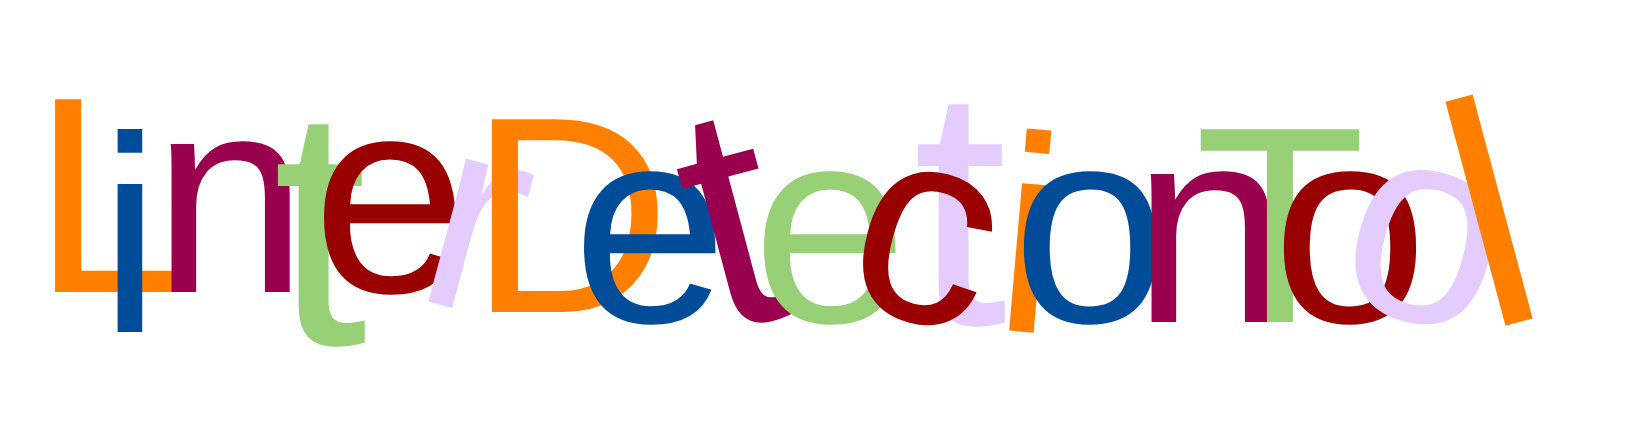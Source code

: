 <mxfile version="14.7.8" type="device"><diagram id="B6op2fc26IPeSUOP7byh" name="Page-1"><mxGraphModel dx="782" dy="471" grid="1" gridSize="10" guides="1" tooltips="1" connect="1" arrows="1" fold="1" page="1" pageScale="1" pageWidth="850" pageHeight="1100" math="0" shadow="0"><root><mxCell id="0"/><mxCell id="1" parent="0"/><mxCell id="jCtCPr9SAcr4gv-0xMri-14" value="&lt;font style=&quot;font-size: 170px&quot;&gt;t&lt;/font&gt;" style="text;html=1;align=center;verticalAlign=middle;whiteSpace=wrap;rounded=0;shadow=0;labelBackgroundColor=none;glass=0;fontColor=#E5CCFF;" vertex="1" parent="1"><mxGeometry x="560" y="70" width="100" height="140" as="geometry"/></mxCell><mxCell id="jCtCPr9SAcr4gv-0xMri-1" value="&lt;font style=&quot;font-size: 140px&quot;&gt;L&lt;/font&gt;" style="text;html=1;align=center;verticalAlign=middle;whiteSpace=wrap;rounded=0;fontColor=#FF8000;shadow=0;labelBackgroundColor=none;glass=0;" vertex="1" parent="1"><mxGeometry x="130" y="50" width="110" height="170" as="geometry"/></mxCell><mxCell id="jCtCPr9SAcr4gv-0xMri-2" value="&lt;span style=&quot;font-size: 140px&quot;&gt;i&lt;/span&gt;" style="text;html=1;align=center;verticalAlign=middle;whiteSpace=wrap;rounded=0;fontColor=#004C99;shadow=0;labelBackgroundColor=none;glass=0;" vertex="1" parent="1"><mxGeometry x="140" y="70" width="110" height="170" as="geometry"/></mxCell><mxCell id="jCtCPr9SAcr4gv-0xMri-4" value="&lt;span style=&quot;font-size: 140px&quot;&gt;n&lt;/span&gt;" style="text;html=1;align=center;verticalAlign=middle;whiteSpace=wrap;rounded=0;fontColor=#99004D;shadow=0;labelBackgroundColor=none;glass=0;" vertex="1" parent="1"><mxGeometry x="190" y="50" width="110" height="170" as="geometry"/></mxCell><mxCell id="jCtCPr9SAcr4gv-0xMri-5" value="&lt;font style=&quot;font-size: 170px&quot; color=&quot;#97d077&quot;&gt;t&lt;/font&gt;" style="text;html=1;align=center;verticalAlign=middle;whiteSpace=wrap;rounded=0;fontColor=#00CC66;shadow=0;labelBackgroundColor=none;glass=0;" vertex="1" parent="1"><mxGeometry x="240" y="80" width="100" height="140" as="geometry"/></mxCell><mxCell id="jCtCPr9SAcr4gv-0xMri-6" value="&lt;span style=&quot;font-size: 140px&quot;&gt;e&lt;/span&gt;" style="text;html=1;align=center;verticalAlign=middle;whiteSpace=wrap;rounded=0;fontColor=#990000;shadow=0;labelBackgroundColor=none;glass=0;" vertex="1" parent="1"><mxGeometry x="270" y="50" width="110" height="170" as="geometry"/></mxCell><mxCell id="jCtCPr9SAcr4gv-0xMri-8" value="&lt;span style=&quot;font-size: 140px&quot;&gt;&lt;font color=&quot;#e5ccff&quot;&gt;r&lt;/font&gt;&lt;/span&gt;" style="text;html=1;align=center;verticalAlign=middle;whiteSpace=wrap;rounded=0;fontColor=#004C99;rotation=15;shadow=0;labelBackgroundColor=none;glass=0;" vertex="1" parent="1"><mxGeometry x="315" y="60" width="110" height="170" as="geometry"/></mxCell><mxCell id="jCtCPr9SAcr4gv-0xMri-9" value="&lt;font style=&quot;font-size: 140px&quot;&gt;D&lt;/font&gt;" style="text;html=1;align=center;verticalAlign=middle;whiteSpace=wrap;rounded=0;fontColor=#FF8000;shadow=0;labelBackgroundColor=none;glass=0;" vertex="1" parent="1"><mxGeometry x="360" y="60" width="110" height="170" as="geometry"/></mxCell><mxCell id="jCtCPr9SAcr4gv-0xMri-10" value="&lt;span style=&quot;font-size: 140px&quot;&gt;e&lt;/span&gt;" style="text;html=1;align=center;verticalAlign=middle;whiteSpace=wrap;rounded=0;fontColor=#004C99;shadow=0;labelBackgroundColor=none;glass=0;" vertex="1" parent="1"><mxGeometry x="400" y="65" width="110" height="170" as="geometry"/></mxCell><mxCell id="jCtCPr9SAcr4gv-0xMri-11" value="&lt;font style=&quot;font-size: 160px&quot;&gt;t&lt;/font&gt;" style="text;html=1;align=center;verticalAlign=middle;whiteSpace=wrap;rounded=0;fontColor=#99004D;rotation=-15;shadow=0;labelBackgroundColor=none;glass=0;" vertex="1" parent="1"><mxGeometry x="440" y="60" width="110" height="170" as="geometry"/></mxCell><mxCell id="jCtCPr9SAcr4gv-0xMri-12" value="&lt;span style=&quot;font-size: 140px&quot;&gt;&lt;font color=&quot;#97d077&quot;&gt;e&lt;/font&gt;&lt;/span&gt;" style="text;html=1;align=center;verticalAlign=middle;whiteSpace=wrap;rounded=0;fontColor=#990000;shadow=0;labelBackgroundColor=none;glass=0;" vertex="1" parent="1"><mxGeometry x="490" y="65" width="110" height="170" as="geometry"/></mxCell><mxCell id="jCtCPr9SAcr4gv-0xMri-13" value="&lt;span style=&quot;font-size: 140px&quot;&gt;c&lt;/span&gt;" style="text;html=1;align=center;verticalAlign=middle;whiteSpace=wrap;rounded=0;shadow=0;labelBackgroundColor=none;glass=0;rotation=15;fontColor=#990000;" vertex="1" parent="1"><mxGeometry x="540" y="65" width="110" height="170" as="geometry"/></mxCell><mxCell id="jCtCPr9SAcr4gv-0xMri-15" value="&lt;span style=&quot;font-size: 140px&quot;&gt;&lt;font color=&quot;#ff8000&quot;&gt;i&lt;/font&gt;&lt;/span&gt;" style="text;html=1;align=center;verticalAlign=middle;whiteSpace=wrap;rounded=0;fontColor=#004C99;shadow=0;labelBackgroundColor=none;glass=0;rotation=5;" vertex="1" parent="1"><mxGeometry x="590" y="70" width="110" height="170" as="geometry"/></mxCell><mxCell id="jCtCPr9SAcr4gv-0xMri-16" value="&lt;span style=&quot;font-size: 140px&quot;&gt;o&lt;/span&gt;" style="text;html=1;align=center;verticalAlign=middle;whiteSpace=wrap;rounded=0;fontColor=#004C99;shadow=0;labelBackgroundColor=none;glass=0;" vertex="1" parent="1"><mxGeometry x="620" y="65" width="110" height="170" as="geometry"/></mxCell><mxCell id="jCtCPr9SAcr4gv-0xMri-17" value="&lt;span style=&quot;font-size: 140px&quot;&gt;n&lt;/span&gt;" style="text;html=1;align=center;verticalAlign=middle;whiteSpace=wrap;rounded=0;fontColor=#99004D;shadow=0;labelBackgroundColor=none;glass=0;" vertex="1" parent="1"><mxGeometry x="680" y="65" width="110" height="170" as="geometry"/></mxCell><mxCell id="jCtCPr9SAcr4gv-0xMri-18" value="&lt;font style=&quot;font-size: 140px&quot; color=&quot;#97d077&quot;&gt;T&lt;/font&gt;" style="text;html=1;align=center;verticalAlign=middle;whiteSpace=wrap;rounded=0;fontColor=#00CC66;shadow=0;labelBackgroundColor=none;glass=0;" vertex="1" parent="1"><mxGeometry x="720" y="80" width="100" height="140" as="geometry"/></mxCell><mxCell id="jCtCPr9SAcr4gv-0xMri-20" value="&lt;span style=&quot;font-size: 140px&quot;&gt;o&lt;/span&gt;" style="text;html=1;align=center;verticalAlign=middle;whiteSpace=wrap;rounded=0;fontColor=#990000;shadow=0;labelBackgroundColor=none;glass=0;" vertex="1" parent="1"><mxGeometry x="750" y="65" width="110" height="170" as="geometry"/></mxCell><mxCell id="jCtCPr9SAcr4gv-0xMri-21" value="&lt;span style=&quot;font-size: 140px&quot;&gt;&lt;font color=&quot;#e5ccff&quot;&gt;o&lt;/font&gt;&lt;/span&gt;" style="text;html=1;align=center;verticalAlign=middle;whiteSpace=wrap;rounded=0;fontColor=#004C99;rotation=15;shadow=0;labelBackgroundColor=none;glass=0;" vertex="1" parent="1"><mxGeometry x="790" y="65" width="110" height="170" as="geometry"/></mxCell><mxCell id="jCtCPr9SAcr4gv-0xMri-22" value="&lt;font color=&quot;#ff8000&quot; style=&quot;font-size: 160px&quot;&gt;l&lt;/font&gt;" style="text;html=1;align=center;verticalAlign=middle;whiteSpace=wrap;rounded=0;fontColor=#004C99;rotation=-15;shadow=0;labelBackgroundColor=none;glass=0;" vertex="1" parent="1"><mxGeometry x="820" y="60" width="110" height="170" as="geometry"/></mxCell></root></mxGraphModel></diagram></mxfile>